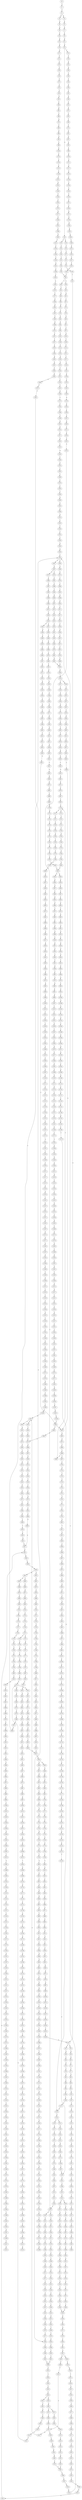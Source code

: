 strict digraph  {
	S0 -> S1 [ label = T ];
	S1 -> S2 [ label = T ];
	S2 -> S3 [ label = G ];
	S2 -> S4 [ label = A ];
	S3 -> S5 [ label = A ];
	S4 -> S6 [ label = A ];
	S5 -> S7 [ label = A ];
	S6 -> S8 [ label = A ];
	S7 -> S9 [ label = C ];
	S8 -> S10 [ label = C ];
	S9 -> S11 [ label = A ];
	S10 -> S12 [ label = A ];
	S11 -> S13 [ label = G ];
	S12 -> S14 [ label = G ];
	S13 -> S15 [ label = T ];
	S13 -> S16 [ label = G ];
	S14 -> S17 [ label = G ];
	S15 -> S18 [ label = T ];
	S16 -> S19 [ label = G ];
	S16 -> S20 [ label = T ];
	S17 -> S21 [ label = T ];
	S18 -> S22 [ label = G ];
	S19 -> S23 [ label = T ];
	S20 -> S24 [ label = C ];
	S21 -> S25 [ label = C ];
	S22 -> S26 [ label = A ];
	S23 -> S27 [ label = C ];
	S24 -> S28 [ label = C ];
	S25 -> S29 [ label = T ];
	S26 -> S30 [ label = C ];
	S27 -> S31 [ label = C ];
	S28 -> S32 [ label = C ];
	S29 -> S33 [ label = C ];
	S30 -> S34 [ label = T ];
	S31 -> S35 [ label = G ];
	S32 -> S36 [ label = T ];
	S33 -> S37 [ label = T ];
	S34 -> S38 [ label = G ];
	S35 -> S39 [ label = C ];
	S36 -> S40 [ label = T ];
	S37 -> S41 [ label = C ];
	S38 -> S42 [ label = T ];
	S39 -> S43 [ label = C ];
	S40 -> S44 [ label = C ];
	S41 -> S45 [ label = C ];
	S42 -> S46 [ label = A ];
	S43 -> S47 [ label = G ];
	S44 -> S48 [ label = T ];
	S44 -> S49 [ label = G ];
	S45 -> S50 [ label = G ];
	S46 -> S51 [ label = C ];
	S47 -> S52 [ label = C ];
	S47 -> S53 [ label = G ];
	S48 -> S54 [ label = C ];
	S49 -> S55 [ label = C ];
	S50 -> S56 [ label = T ];
	S51 -> S57 [ label = A ];
	S52 -> S58 [ label = A ];
	S53 -> S59 [ label = A ];
	S54 -> S60 [ label = G ];
	S55 -> S61 [ label = A ];
	S56 -> S62 [ label = A ];
	S57 -> S63 [ label = C ];
	S58 -> S64 [ label = C ];
	S59 -> S65 [ label = A ];
	S60 -> S66 [ label = T ];
	S61 -> S67 [ label = C ];
	S62 -> S68 [ label = C ];
	S63 -> S69 [ label = T ];
	S64 -> S70 [ label = G ];
	S65 -> S71 [ label = C ];
	S66 -> S72 [ label = A ];
	S67 -> S73 [ label = G ];
	S68 -> S74 [ label = A ];
	S69 -> S75 [ label = T ];
	S70 -> S76 [ label = C ];
	S71 -> S77 [ label = T ];
	S72 -> S78 [ label = C ];
	S73 -> S79 [ label = T ];
	S74 -> S80 [ label = T ];
	S75 -> S81 [ label = G ];
	S76 -> S82 [ label = G ];
	S77 -> S83 [ label = G ];
	S78 -> S84 [ label = G ];
	S79 -> S85 [ label = G ];
	S80 -> S86 [ label = G ];
	S81 -> S87 [ label = G ];
	S82 -> S88 [ label = C ];
	S83 -> S89 [ label = C ];
	S84 -> S90 [ label = G ];
	S85 -> S91 [ label = G ];
	S86 -> S92 [ label = G ];
	S87 -> S93 [ label = A ];
	S88 -> S94 [ label = A ];
	S89 -> S95 [ label = A ];
	S90 -> S96 [ label = C ];
	S91 -> S97 [ label = C ];
	S92 -> S98 [ label = C ];
	S93 -> S99 [ label = G ];
	S94 -> S100 [ label = G ];
	S95 -> S101 [ label = A ];
	S96 -> S102 [ label = T ];
	S97 -> S103 [ label = G ];
	S98 -> S104 [ label = G ];
	S99 -> S105 [ label = A ];
	S100 -> S106 [ label = C ];
	S101 -> S107 [ label = C ];
	S102 -> S108 [ label = A ];
	S103 -> S109 [ label = T ];
	S104 -> S110 [ label = C ];
	S105 -> S111 [ label = C ];
	S106 -> S112 [ label = C ];
	S107 -> S113 [ label = C ];
	S108 -> S114 [ label = C ];
	S109 -> S115 [ label = C ];
	S110 -> S116 [ label = C ];
	S111 -> S117 [ label = C ];
	S112 -> S118 [ label = G ];
	S113 -> S119 [ label = A ];
	S114 -> S120 [ label = T ];
	S115 -> S121 [ label = C ];
	S116 -> S122 [ label = C ];
	S117 -> S123 [ label = C ];
	S118 -> S124 [ label = G ];
	S119 -> S125 [ label = G ];
	S120 -> S126 [ label = G ];
	S121 -> S127 [ label = C ];
	S122 -> S128 [ label = C ];
	S123 -> S129 [ label = C ];
	S124 -> S130 [ label = C ];
	S124 -> S131 [ label = T ];
	S125 -> S132 [ label = A ];
	S126 -> S133 [ label = G ];
	S127 -> S134 [ label = C ];
	S128 -> S135 [ label = C ];
	S129 -> S136 [ label = C ];
	S130 -> S137 [ label = A ];
	S131 -> S138 [ label = G ];
	S132 -> S139 [ label = A ];
	S133 -> S140 [ label = T ];
	S134 -> S141 [ label = A ];
	S135 -> S142 [ label = A ];
	S136 -> S143 [ label = C ];
	S137 -> S144 [ label = C ];
	S138 -> S145 [ label = G ];
	S139 -> S146 [ label = C ];
	S140 -> S147 [ label = G ];
	S141 -> S148 [ label = C ];
	S142 -> S149 [ label = C ];
	S143 -> S150 [ label = T ];
	S144 -> S151 [ label = T ];
	S145 -> S152 [ label = A ];
	S146 -> S153 [ label = A ];
	S147 -> S154 [ label = C ];
	S148 -> S155 [ label = T ];
	S149 -> S156 [ label = T ];
	S150 -> S157 [ label = T ];
	S151 -> S158 [ label = T ];
	S152 -> S159 [ label = A ];
	S153 -> S160 [ label = G ];
	S154 -> S161 [ label = T ];
	S155 -> S162 [ label = T ];
	S156 -> S163 [ label = T ];
	S157 -> S164 [ label = C ];
	S158 -> S165 [ label = C ];
	S159 -> S166 [ label = G ];
	S160 -> S167 [ label = C ];
	S161 -> S168 [ label = A ];
	S162 -> S169 [ label = G ];
	S163 -> S170 [ label = T ];
	S164 -> S171 [ label = A ];
	S165 -> S172 [ label = A ];
	S166 -> S173 [ label = A ];
	S167 -> S174 [ label = C ];
	S168 -> S175 [ label = C ];
	S169 -> S176 [ label = A ];
	S170 -> S177 [ label = A ];
	S171 -> S178 [ label = G ];
	S172 -> S179 [ label = G ];
	S173 -> S180 [ label = A ];
	S174 -> S181 [ label = G ];
	S175 -> S182 [ label = T ];
	S176 -> S183 [ label = G ];
	S177 -> S184 [ label = G ];
	S178 -> S185 [ label = A ];
	S179 -> S186 [ label = C ];
	S180 -> S187 [ label = C ];
	S181 -> S188 [ label = T ];
	S182 -> S189 [ label = G ];
	S183 -> S190 [ label = C ];
	S184 -> S191 [ label = C ];
	S185 -> S192 [ label = G ];
	S186 -> S193 [ label = C ];
	S187 -> S194 [ label = G ];
	S188 -> S195 [ label = C ];
	S189 -> S196 [ label = T ];
	S190 -> S197 [ label = C ];
	S191 -> S198 [ label = C ];
	S192 -> S199 [ label = G ];
	S193 -> S200 [ label = G ];
	S194 -> S201 [ label = G ];
	S195 -> S202 [ label = C ];
	S196 -> S203 [ label = A ];
	S197 -> S204 [ label = G ];
	S198 -> S205 [ label = G ];
	S199 -> S206 [ label = T ];
	S200 -> S207 [ label = C ];
	S201 -> S208 [ label = C ];
	S202 -> S209 [ label = T ];
	S203 -> S210 [ label = A ];
	S204 -> S211 [ label = C ];
	S205 -> S212 [ label = T ];
	S206 -> S213 [ label = C ];
	S207 -> S214 [ label = C ];
	S208 -> S215 [ label = A ];
	S209 -> S216 [ label = C ];
	S210 -> S217 [ label = C ];
	S211 -> S218 [ label = C ];
	S212 -> S219 [ label = C ];
	S213 -> S220 [ label = C ];
	S214 -> S221 [ label = C ];
	S215 -> S222 [ label = C ];
	S216 -> S223 [ label = T ];
	S217 -> S224 [ label = A ];
	S218 -> S225 [ label = C ];
	S219 -> S226 [ label = C ];
	S220 -> S227 [ label = C ];
	S221 -> S228 [ label = C ];
	S222 -> S229 [ label = C ];
	S222 -> S230 [ label = T ];
	S223 -> S231 [ label = G ];
	S224 -> S232 [ label = C ];
	S225 -> S233 [ label = C ];
	S226 -> S234 [ label = C ];
	S227 -> S235 [ label = T ];
	S228 -> S236 [ label = T ];
	S229 -> S237 [ label = G ];
	S230 -> S238 [ label = G ];
	S231 -> S239 [ label = T ];
	S232 -> S240 [ label = A ];
	S233 -> S236 [ label = T ];
	S234 -> S241 [ label = A ];
	S235 -> S242 [ label = T ];
	S236 -> S243 [ label = T ];
	S236 -> S244 [ label = C ];
	S237 -> S245 [ label = G ];
	S238 -> S246 [ label = G ];
	S239 -> S247 [ label = C ];
	S240 -> S248 [ label = C ];
	S241 -> S249 [ label = C ];
	S242 -> S44 [ label = C ];
	S243 -> S250 [ label = C ];
	S244 -> S251 [ label = C ];
	S245 -> S252 [ label = G ];
	S246 -> S253 [ label = G ];
	S247 -> S254 [ label = G ];
	S248 -> S255 [ label = G ];
	S249 -> S256 [ label = C ];
	S250 -> S257 [ label = A ];
	S251 -> S258 [ label = A ];
	S252 -> S259 [ label = A ];
	S253 -> S260 [ label = A ];
	S254 -> S261 [ label = T ];
	S255 -> S262 [ label = C ];
	S256 -> S263 [ label = A ];
	S257 -> S264 [ label = C ];
	S258 -> S265 [ label = C ];
	S259 -> S266 [ label = A ];
	S260 -> S267 [ label = A ];
	S261 -> S268 [ label = G ];
	S262 -> S269 [ label = T ];
	S263 -> S270 [ label = C ];
	S264 -> S271 [ label = G ];
	S265 -> S272 [ label = C ];
	S266 -> S273 [ label = T ];
	S267 -> S274 [ label = C ];
	S268 -> S275 [ label = G ];
	S269 -> S276 [ label = C ];
	S270 -> S277 [ label = C ];
	S271 -> S278 [ label = C ];
	S272 -> S279 [ label = C ];
	S273 -> S280 [ label = T ];
	S274 -> S281 [ label = T ];
	S275 -> S282 [ label = T ];
	S276 -> S283 [ label = C ];
	S277 -> S284 [ label = G ];
	S278 -> S285 [ label = T ];
	S279 -> S286 [ label = G ];
	S280 -> S287 [ label = G ];
	S281 -> S288 [ label = G ];
	S282 -> S289 [ label = A ];
	S283 -> S290 [ label = T ];
	S284 -> S291 [ label = A ];
	S285 -> S292 [ label = C ];
	S286 -> S293 [ label = C ];
	S287 -> S294 [ label = A ];
	S288 -> S295 [ label = G ];
	S290 -> S296 [ label = A ];
	S291 -> S297 [ label = T ];
	S292 -> S298 [ label = C ];
	S293 -> S299 [ label = C ];
	S294 -> S300 [ label = A ];
	S295 -> S301 [ label = A ];
	S296 -> S302 [ label = G ];
	S297 -> S303 [ label = C ];
	S298 -> S304 [ label = G ];
	S299 -> S305 [ label = G ];
	S300 -> S306 [ label = C ];
	S301 -> S307 [ label = C ];
	S302 -> S308 [ label = A ];
	S303 -> S309 [ label = G ];
	S304 -> S310 [ label = G ];
	S305 -> S311 [ label = G ];
	S306 -> S312 [ label = C ];
	S307 -> S313 [ label = C ];
	S308 -> S314 [ label = A ];
	S309 -> S315 [ label = G ];
	S310 -> S316 [ label = T ];
	S311 -> S317 [ label = T ];
	S312 -> S318 [ label = C ];
	S313 -> S319 [ label = C ];
	S314 -> S320 [ label = C ];
	S315 -> S321 [ label = T ];
	S316 -> S322 [ label = T ];
	S317 -> S323 [ label = C ];
	S318 -> S324 [ label = G ];
	S319 -> S325 [ label = G ];
	S320 -> S326 [ label = T ];
	S321 -> S327 [ label = T ];
	S322 -> S328 [ label = G ];
	S323 -> S329 [ label = C ];
	S324 -> S330 [ label = T ];
	S325 -> S331 [ label = T ];
	S326 -> S332 [ label = T ];
	S327 -> S333 [ label = C ];
	S328 -> S334 [ label = C ];
	S329 -> S335 [ label = C ];
	S330 -> S336 [ label = C ];
	S331 -> S337 [ label = C ];
	S332 -> S338 [ label = C ];
	S333 -> S339 [ label = C ];
	S334 -> S340 [ label = A ];
	S335 -> S341 [ label = A ];
	S336 -> S342 [ label = T ];
	S337 -> S343 [ label = T ];
	S338 -> S344 [ label = A ];
	S339 -> S345 [ label = A ];
	S340 -> S346 [ label = C ];
	S341 -> S347 [ label = G ];
	S342 -> S348 [ label = C ];
	S343 -> S349 [ label = C ];
	S344 -> S350 [ label = A ];
	S345 -> S351 [ label = G ];
	S346 -> S352 [ label = T ];
	S347 -> S353 [ label = T ];
	S348 -> S354 [ label = G ];
	S349 -> S354 [ label = G ];
	S350 -> S355 [ label = C ];
	S351 -> S356 [ label = T ];
	S352 -> S357 [ label = G ];
	S353 -> S358 [ label = G ];
	S354 -> S359 [ label = G ];
	S355 -> S360 [ label = C ];
	S355 -> S361 [ label = T ];
	S356 -> S362 [ label = G ];
	S357 -> S363 [ label = G ];
	S358 -> S364 [ label = G ];
	S359 -> S365 [ label = C ];
	S360 -> S366 [ label = G ];
	S361 -> S367 [ label = G ];
	S362 -> S368 [ label = G ];
	S363 -> S369 [ label = T ];
	S364 -> S370 [ label = T ];
	S365 -> S371 [ label = A ];
	S366 -> S372 [ label = G ];
	S367 -> S373 [ label = G ];
	S367 -> S374 [ label = C ];
	S368 -> S375 [ label = T ];
	S369 -> S376 [ label = C ];
	S370 -> S377 [ label = C ];
	S371 -> S378 [ label = C ];
	S372 -> S379 [ label = C ];
	S373 -> S380 [ label = C ];
	S374 -> S381 [ label = C ];
	S375 -> S382 [ label = C ];
	S376 -> S383 [ label = G ];
	S377 -> S384 [ label = G ];
	S378 -> S385 [ label = C ];
	S379 -> S386 [ label = C ];
	S380 -> S387 [ label = C ];
	S381 -> S388 [ label = C ];
	S382 -> S384 [ label = G ];
	S383 -> S389 [ label = T ];
	S384 -> S390 [ label = T ];
	S385 -> S391 [ label = G ];
	S386 -> S392 [ label = C ];
	S387 -> S393 [ label = C ];
	S388 -> S394 [ label = T ];
	S389 -> S395 [ label = C ];
	S390 -> S396 [ label = C ];
	S391 -> S397 [ label = A ];
	S392 -> S398 [ label = A ];
	S393 -> S399 [ label = A ];
	S394 -> S400 [ label = A ];
	S395 -> S401 [ label = C ];
	S396 -> S402 [ label = C ];
	S397 -> S403 [ label = G ];
	S397 -> S404 [ label = A ];
	S398 -> S405 [ label = G ];
	S399 -> S406 [ label = G ];
	S400 -> S407 [ label = G ];
	S401 -> S408 [ label = G ];
	S402 -> S408 [ label = G ];
	S403 -> S409 [ label = T ];
	S404 -> S410 [ label = T ];
	S405 -> S411 [ label = T ];
	S406 -> S412 [ label = G ];
	S407 -> S413 [ label = G ];
	S408 -> S414 [ label = T ];
	S409 -> S415 [ label = C ];
	S410 -> S416 [ label = G ];
	S411 -> S417 [ label = T ];
	S412 -> S418 [ label = T ];
	S413 -> S419 [ label = T ];
	S414 -> S420 [ label = C ];
	S415 -> S421 [ label = C ];
	S416 -> S422 [ label = T ];
	S417 -> S423 [ label = G ];
	S418 -> S424 [ label = G ];
	S419 -> S425 [ label = G ];
	S420 -> S426 [ label = A ];
	S421 -> S427 [ label = A ];
	S421 -> S428 [ label = T ];
	S422 -> S429 [ label = A ];
	S423 -> S430 [ label = T ];
	S424 -> S431 [ label = C ];
	S424 -> S432 [ label = G ];
	S425 -> S433 [ label = T ];
	S426 -> S434 [ label = C ];
	S427 -> S435 [ label = G ];
	S428 -> S436 [ label = C ];
	S429 -> S437 [ label = G ];
	S430 -> S438 [ label = G ];
	S431 -> S439 [ label = G ];
	S432 -> S440 [ label = G ];
	S433 -> S441 [ label = G ];
	S434 -> S442 [ label = C ];
	S435 -> S443 [ label = T ];
	S435 -> S444 [ label = C ];
	S436 -> S445 [ label = G ];
	S437 -> S446 [ label = T ];
	S438 -> S447 [ label = C ];
	S439 -> S448 [ label = C ];
	S440 -> S449 [ label = C ];
	S441 -> S450 [ label = C ];
	S442 -> S451 [ label = C ];
	S442 -> S452 [ label = G ];
	S443 -> S453 [ label = A ];
	S444 -> S454 [ label = T ];
	S445 -> S455 [ label = A ];
	S446 -> S456 [ label = T ];
	S447 -> S457 [ label = G ];
	S448 -> S458 [ label = G ];
	S449 -> S459 [ label = T ];
	S450 -> S460 [ label = G ];
	S451 -> S461 [ label = T ];
	S452 -> S462 [ label = A ];
	S453 -> S463 [ label = G ];
	S454 -> S464 [ label = T ];
	S455 -> S465 [ label = A ];
	S456 -> S466 [ label = T ];
	S457 -> S467 [ label = T ];
	S458 -> S468 [ label = T ];
	S459 -> S469 [ label = T ];
	S460 -> S470 [ label = T ];
	S461 -> S471 [ label = G ];
	S462 -> S472 [ label = A ];
	S462 -> S473 [ label = G ];
	S463 -> S474 [ label = G ];
	S464 -> S475 [ label = C ];
	S465 -> S476 [ label = C ];
	S466 -> S477 [ label = C ];
	S467 -> S478 [ label = C ];
	S468 -> S479 [ label = C ];
	S469 -> S480 [ label = C ];
	S470 -> S481 [ label = C ];
	S471 -> S482 [ label = T ];
	S472 -> S483 [ label = T ];
	S473 -> S484 [ label = T ];
	S474 -> S485 [ label = G ];
	S475 -> S486 [ label = A ];
	S476 -> S487 [ label = T ];
	S477 -> S488 [ label = A ];
	S478 -> S489 [ label = G ];
	S479 -> S490 [ label = G ];
	S480 -> S491 [ label = G ];
	S481 -> S492 [ label = G ];
	S482 -> S493 [ label = C ];
	S483 -> S494 [ label = C ];
	S484 -> S495 [ label = C ];
	S485 -> S496 [ label = T ];
	S486 -> S497 [ label = C ];
	S487 -> S498 [ label = T ];
	S488 -> S499 [ label = C ];
	S489 -> S500 [ label = A ];
	S490 -> S501 [ label = T ];
	S491 -> S502 [ label = A ];
	S492 -> S500 [ label = A ];
	S493 -> S503 [ label = C ];
	S494 -> S504 [ label = C ];
	S495 -> S421 [ label = C ];
	S496 -> S505 [ label = C ];
	S497 -> S506 [ label = G ];
	S498 -> S507 [ label = C ];
	S499 -> S508 [ label = T ];
	S500 -> S509 [ label = A ];
	S501 -> S510 [ label = G ];
	S502 -> S511 [ label = A ];
	S503 -> S512 [ label = T ];
	S504 -> S513 [ label = T ];
	S505 -> S514 [ label = A ];
	S506 -> S515 [ label = C ];
	S507 -> S516 [ label = A ];
	S508 -> S517 [ label = C ];
	S509 -> S518 [ label = C ];
	S510 -> S519 [ label = C ];
	S511 -> S520 [ label = C ];
	S512 -> S521 [ label = T ];
	S513 -> S522 [ label = C ];
	S514 -> S523 [ label = C ];
	S515 -> S524 [ label = C ];
	S516 -> S525 [ label = A ];
	S517 -> S526 [ label = C ];
	S518 -> S527 [ label = C ];
	S518 -> S528 [ label = A ];
	S519 -> S529 [ label = A ];
	S520 -> S530 [ label = A ];
	S521 -> S531 [ label = G ];
	S522 -> S532 [ label = G ];
	S523 -> S533 [ label = T ];
	S524 -> S534 [ label = C ];
	S525 -> S355 [ label = C ];
	S526 -> S535 [ label = T ];
	S527 -> S536 [ label = T ];
	S528 -> S537 [ label = C ];
	S529 -> S538 [ label = T ];
	S530 -> S539 [ label = C ];
	S531 -> S540 [ label = A ];
	S531 -> S541 [ label = T ];
	S532 -> S542 [ label = A ];
	S533 -> S543 [ label = C ];
	S534 -> S544 [ label = T ];
	S535 -> S545 [ label = T ];
	S536 -> S546 [ label = T ];
	S537 -> S547 [ label = C ];
	S538 -> S548 [ label = C ];
	S539 -> S549 [ label = G ];
	S540 -> S550 [ label = A ];
	S541 -> S551 [ label = A ];
	S542 -> S552 [ label = A ];
	S543 -> S553 [ label = G ];
	S544 -> S554 [ label = T ];
	S545 -> S555 [ label = T ];
	S546 -> S556 [ label = C ];
	S547 -> S557 [ label = C ];
	S548 -> S558 [ label = C ];
	S549 -> S559 [ label = C ];
	S550 -> S560 [ label = C ];
	S551 -> S561 [ label = G ];
	S552 -> S562 [ label = C ];
	S553 -> S563 [ label = C ];
	S554 -> S564 [ label = C ];
	S555 -> S565 [ label = C ];
	S556 -> S566 [ label = G ];
	S557 -> S567 [ label = G ];
	S558 -> S568 [ label = G ];
	S559 -> S569 [ label = G ];
	S560 -> S570 [ label = T ];
	S561 -> S571 [ label = G ];
	S562 -> S487 [ label = T ];
	S563 -> S572 [ label = T ];
	S564 -> S573 [ label = A ];
	S565 -> S574 [ label = A ];
	S566 -> S575 [ label = T ];
	S567 -> S576 [ label = T ];
	S568 -> S577 [ label = C ];
	S569 -> S578 [ label = C ];
	S570 -> S579 [ label = T ];
	S571 -> S580 [ label = A ];
	S572 -> S581 [ label = T ];
	S573 -> S582 [ label = T ];
	S574 -> S583 [ label = T ];
	S575 -> S584 [ label = A ];
	S576 -> S585 [ label = A ];
	S577 -> S586 [ label = A ];
	S578 -> S587 [ label = A ];
	S579 -> S588 [ label = C ];
	S580 -> S589 [ label = G ];
	S581 -> S590 [ label = C ];
	S582 -> S591 [ label = C ];
	S583 -> S592 [ label = C ];
	S584 -> S593 [ label = C ];
	S585 -> S594 [ label = C ];
	S586 -> S595 [ label = C ];
	S587 -> S596 [ label = C ];
	S588 -> S597 [ label = A ];
	S589 -> S598 [ label = A ];
	S590 -> S599 [ label = A ];
	S591 -> S600 [ label = C ];
	S592 -> S601 [ label = C ];
	S593 -> S602 [ label = T ];
	S594 -> S603 [ label = G ];
	S595 -> S604 [ label = G ];
	S596 -> S605 [ label = G ];
	S597 -> S606 [ label = A ];
	S598 -> S607 [ label = G ];
	S599 -> S608 [ label = T ];
	S600 -> S609 [ label = A ];
	S601 -> S610 [ label = A ];
	S602 -> S611 [ label = T ];
	S603 -> S612 [ label = T ];
	S604 -> S613 [ label = T ];
	S605 -> S614 [ label = T ];
	S606 -> S355 [ label = C ];
	S607 -> S615 [ label = G ];
	S608 -> S616 [ label = C ];
	S609 -> S617 [ label = G ];
	S610 -> S618 [ label = G ];
	S611 -> S619 [ label = C ];
	S612 -> S620 [ label = C ];
	S613 -> S621 [ label = C ];
	S614 -> S622 [ label = C ];
	S615 -> S623 [ label = T ];
	S616 -> S624 [ label = C ];
	S617 -> S625 [ label = A ];
	S618 -> S625 [ label = A ];
	S619 -> S626 [ label = A ];
	S620 -> S627 [ label = C ];
	S621 -> S628 [ label = G ];
	S622 -> S629 [ label = C ];
	S623 -> S630 [ label = C ];
	S624 -> S631 [ label = A ];
	S625 -> S632 [ label = A ];
	S626 -> S633 [ label = A ];
	S627 -> S634 [ label = A ];
	S628 -> S635 [ label = A ];
	S629 -> S636 [ label = A ];
	S630 -> S637 [ label = C ];
	S631 -> S617 [ label = G ];
	S632 -> S638 [ label = C ];
	S633 -> S639 [ label = G ];
	S634 -> S640 [ label = G ];
	S635 -> S641 [ label = G ];
	S636 -> S642 [ label = G ];
	S637 -> S643 [ label = C ];
	S638 -> S644 [ label = C ];
	S639 -> S645 [ label = C ];
	S640 -> S646 [ label = C ];
	S641 -> S647 [ label = C ];
	S642 -> S648 [ label = C ];
	S643 -> S649 [ label = A ];
	S643 -> S650 [ label = G ];
	S644 -> S651 [ label = A ];
	S644 -> S652 [ label = G ];
	S645 -> S653 [ label = G ];
	S646 -> S654 [ label = G ];
	S647 -> S655 [ label = G ];
	S648 -> S656 [ label = T ];
	S648 -> S654 [ label = G ];
	S649 -> S657 [ label = G ];
	S650 -> S658 [ label = G ];
	S651 -> S659 [ label = G ];
	S651 -> S660 [ label = C ];
	S652 -> S661 [ label = G ];
	S653 -> S662 [ label = A ];
	S654 -> S663 [ label = A ];
	S655 -> S664 [ label = A ];
	S656 -> S665 [ label = T ];
	S657 -> S666 [ label = A ];
	S658 -> S667 [ label = A ];
	S659 -> S668 [ label = A ];
	S660 -> S669 [ label = C ];
	S661 -> S670 [ label = A ];
	S662 -> S671 [ label = G ];
	S663 -> S672 [ label = G ];
	S664 -> S673 [ label = G ];
	S665 -> S475 [ label = C ];
	S666 -> S674 [ label = G ];
	S667 -> S675 [ label = G ];
	S668 -> S676 [ label = C ];
	S669 -> S677 [ label = A ];
	S670 -> S678 [ label = C ];
	S671 -> S679 [ label = T ];
	S672 -> S680 [ label = T ];
	S673 -> S681 [ label = T ];
	S674 -> S682 [ label = C ];
	S675 -> S683 [ label = G ];
	S676 -> S684 [ label = T ];
	S677 -> S685 [ label = C ];
	S678 -> S686 [ label = G ];
	S679 -> S687 [ label = C ];
	S680 -> S688 [ label = C ];
	S681 -> S689 [ label = C ];
	S682 -> S690 [ label = C ];
	S683 -> S691 [ label = C ];
	S684 -> S692 [ label = C ];
	S685 -> S693 [ label = C ];
	S686 -> S694 [ label = C ];
	S687 -> S695 [ label = C ];
	S688 -> S696 [ label = C ];
	S688 -> S697 [ label = T ];
	S689 -> S698 [ label = G ];
	S690 -> S699 [ label = A ];
	S691 -> S700 [ label = G ];
	S692 -> S701 [ label = C ];
	S693 -> S702 [ label = C ];
	S694 -> S703 [ label = C ];
	S695 -> S704 [ label = C ];
	S696 -> S704 [ label = C ];
	S697 -> S705 [ label = C ];
	S698 -> S706 [ label = A ];
	S699 -> S707 [ label = C ];
	S700 -> S708 [ label = T ];
	S701 -> S709 [ label = C ];
	S702 -> S710 [ label = C ];
	S703 -> S711 [ label = C ];
	S704 -> S712 [ label = T ];
	S704 -> S713 [ label = G ];
	S705 -> S714 [ label = G ];
	S706 -> S715 [ label = A ];
	S707 -> S716 [ label = G ];
	S708 -> S717 [ label = G ];
	S709 -> S718 [ label = A ];
	S710 -> S719 [ label = T ];
	S711 -> S720 [ label = A ];
	S712 -> S721 [ label = C ];
	S713 -> S722 [ label = C ];
	S714 -> S723 [ label = T ];
	S715 -> S724 [ label = C ];
	S716 -> S725 [ label = G ];
	S717 -> S726 [ label = G ];
	S718 -> S727 [ label = T ];
	S719 -> S728 [ label = T ];
	S720 -> S729 [ label = T ];
	S721 -> S730 [ label = C ];
	S722 -> S731 [ label = C ];
	S723 -> S732 [ label = C ];
	S724 -> S733 [ label = C ];
	S725 -> S734 [ label = T ];
	S726 -> S735 [ label = T ];
	S727 -> S736 [ label = C ];
	S728 -> S737 [ label = C ];
	S729 -> S738 [ label = C ];
	S730 -> S739 [ label = G ];
	S731 -> S740 [ label = T ];
	S732 -> S741 [ label = T ];
	S733 -> S742 [ label = T ];
	S734 -> S743 [ label = T ];
	S735 -> S744 [ label = A ];
	S736 -> S745 [ label = T ];
	S737 -> S746 [ label = C ];
	S737 -> S747 [ label = G ];
	S738 -> S748 [ label = G ];
	S739 -> S749 [ label = G ];
	S740 -> S750 [ label = G ];
	S741 -> S751 [ label = G ];
	S742 -> S752 [ label = G ];
	S743 -> S753 [ label = A ];
	S744 -> S754 [ label = T ];
	S745 -> S755 [ label = G ];
	S746 -> S756 [ label = T ];
	S747 -> S757 [ label = A ];
	S748 -> S758 [ label = T ];
	S749 -> S759 [ label = T ];
	S750 -> S760 [ label = T ];
	S751 -> S761 [ label = T ];
	S752 -> S762 [ label = T ];
	S753 -> S763 [ label = C ];
	S754 -> S764 [ label = G ];
	S755 -> S765 [ label = C ];
	S756 -> S766 [ label = G ];
	S757 -> S767 [ label = T ];
	S758 -> S768 [ label = C ];
	S759 -> S769 [ label = C ];
	S760 -> S770 [ label = C ];
	S761 -> S771 [ label = T ];
	S762 -> S772 [ label = C ];
	S763 -> S773 [ label = T ];
	S764 -> S774 [ label = A ];
	S765 -> S775 [ label = C ];
	S766 -> S776 [ label = T ];
	S767 -> S777 [ label = C ];
	S768 -> S778 [ label = C ];
	S769 -> S779 [ label = T ];
	S770 -> S780 [ label = G ];
	S771 -> S781 [ label = C ];
	S772 -> S782 [ label = G ];
	S773 -> S783 [ label = G ];
	S774 -> S784 [ label = G ];
	S775 -> S785 [ label = A ];
	S776 -> S786 [ label = C ];
	S777 -> S787 [ label = G ];
	S778 -> S788 [ label = T ];
	S779 -> S789 [ label = G ];
	S780 -> S790 [ label = C ];
	S781 -> S791 [ label = C ];
	S782 -> S792 [ label = C ];
	S783 -> S793 [ label = C ];
	S784 -> S794 [ label = C ];
	S785 -> S795 [ label = G ];
	S786 -> S796 [ label = C ];
	S787 -> S797 [ label = T ];
	S788 -> S798 [ label = C ];
	S789 -> S799 [ label = G ];
	S790 -> S800 [ label = G ];
	S791 -> S801 [ label = G ];
	S792 -> S802 [ label = G ];
	S793 -> S803 [ label = A ];
	S794 -> S804 [ label = G ];
	S795 -> S805 [ label = T ];
	S796 -> S806 [ label = T ];
	S797 -> S807 [ label = T ];
	S798 -> S808 [ label = T ];
	S799 -> S809 [ label = A ];
	S800 -> S810 [ label = C ];
	S801 -> S811 [ label = T ];
	S802 -> S810 [ label = C ];
	S803 -> S812 [ label = G ];
	S804 -> S813 [ label = G ];
	S805 -> S814 [ label = C ];
	S806 -> S815 [ label = T ];
	S807 -> S816 [ label = T ];
	S808 -> S817 [ label = T ];
	S809 -> S818 [ label = G ];
	S810 -> S819 [ label = G ];
	S810 -> S820 [ label = A ];
	S811 -> S821 [ label = G ];
	S812 -> S822 [ label = A ];
	S813 -> S823 [ label = T ];
	S814 -> S824 [ label = G ];
	S815 -> S531 [ label = G ];
	S816 -> S825 [ label = G ];
	S817 -> S826 [ label = C ];
	S818 -> S827 [ label = G ];
	S819 -> S828 [ label = A ];
	S820 -> S829 [ label = A ];
	S821 -> S830 [ label = G ];
	S822 -> S831 [ label = C ];
	S823 -> S832 [ label = C ];
	S824 -> S833 [ label = T ];
	S825 -> S834 [ label = T ];
	S826 -> S835 [ label = T ];
	S827 -> S836 [ label = G ];
	S828 -> S837 [ label = G ];
	S829 -> S838 [ label = C ];
	S830 -> S839 [ label = C ];
	S831 -> S840 [ label = G ];
	S832 -> S841 [ label = G ];
	S833 -> S842 [ label = A ];
	S834 -> S843 [ label = A ];
	S835 -> S844 [ label = C ];
	S836 -> S845 [ label = T ];
	S837 -> S846 [ label = C ];
	S838 -> S847 [ label = C ];
	S839 -> S848 [ label = C ];
	S840 -> S849 [ label = G ];
	S841 -> S850 [ label = C ];
	S842 -> S851 [ label = A ];
	S843 -> S852 [ label = G ];
	S844 -> S853 [ label = G ];
	S845 -> S854 [ label = G ];
	S846 -> S855 [ label = A ];
	S847 -> S856 [ label = C ];
	S848 -> S857 [ label = C ];
	S849 -> S858 [ label = A ];
	S850 -> S859 [ label = A ];
	S851 -> S860 [ label = G ];
	S852 -> S861 [ label = G ];
	S853 -> S862 [ label = G ];
	S854 -> S863 [ label = T ];
	S855 -> S864 [ label = G ];
	S856 -> S865 [ label = G ];
	S857 -> S866 [ label = G ];
	S858 -> S867 [ label = C ];
	S859 -> S868 [ label = C ];
	S860 -> S869 [ label = A ];
	S861 -> S870 [ label = A ];
	S862 -> S871 [ label = A ];
	S863 -> S872 [ label = T ];
	S864 -> S873 [ label = T ];
	S865 -> S874 [ label = T ];
	S866 -> S875 [ label = T ];
	S867 -> S876 [ label = A ];
	S868 -> S877 [ label = G ];
	S869 -> S878 [ label = C ];
	S870 -> S879 [ label = A ];
	S871 -> S880 [ label = G ];
	S872 -> S881 [ label = C ];
	S873 -> S882 [ label = G ];
	S874 -> S883 [ label = A ];
	S875 -> S884 [ label = C ];
	S876 -> S885 [ label = C ];
	S877 -> S886 [ label = C ];
	S878 -> S887 [ label = G ];
	S879 -> S888 [ label = A ];
	S880 -> S889 [ label = A ];
	S881 -> S890 [ label = C ];
	S882 -> S891 [ label = C ];
	S883 -> S892 [ label = C ];
	S884 -> S893 [ label = C ];
	S885 -> S894 [ label = A ];
	S886 -> S895 [ label = G ];
	S887 -> S896 [ label = G ];
	S888 -> S897 [ label = G ];
	S889 -> S898 [ label = G ];
	S890 -> S899 [ label = A ];
	S891 -> S900 [ label = A ];
	S892 -> S901 [ label = A ];
	S893 -> S902 [ label = A ];
	S894 -> S903 [ label = C ];
	S895 -> S904 [ label = C ];
	S896 -> S905 [ label = C ];
	S897 -> S906 [ label = G ];
	S898 -> S907 [ label = G ];
	S899 -> S908 [ label = G ];
	S900 -> S909 [ label = A ];
	S901 -> S910 [ label = G ];
	S902 -> S911 [ label = G ];
	S903 -> S912 [ label = C ];
	S904 -> S913 [ label = G ];
	S905 -> S914 [ label = T ];
	S906 -> S915 [ label = T ];
	S907 -> S916 [ label = T ];
	S908 -> S917 [ label = C ];
	S909 -> S918 [ label = C ];
	S910 -> S919 [ label = C ];
	S911 -> S920 [ label = T ];
	S912 -> S921 [ label = T ];
	S913 -> S922 [ label = G ];
	S914 -> S923 [ label = C ];
	S915 -> S924 [ label = C ];
	S916 -> S925 [ label = C ];
	S917 -> S926 [ label = A ];
	S918 -> S927 [ label = A ];
	S919 -> S928 [ label = A ];
	S920 -> S929 [ label = A ];
	S921 -> S930 [ label = C ];
	S922 -> S931 [ label = C ];
	S923 -> S932 [ label = T ];
	S924 -> S933 [ label = C ];
	S925 -> S637 [ label = C ];
	S926 -> S934 [ label = G ];
	S927 -> S935 [ label = G ];
	S928 -> S936 [ label = G ];
	S929 -> S937 [ label = G ];
	S930 -> S938 [ label = T ];
	S931 -> S939 [ label = T ];
	S932 -> S940 [ label = C ];
	S933 -> S941 [ label = C ];
	S934 -> S942 [ label = A ];
	S935 -> S943 [ label = C ];
	S936 -> S944 [ label = G ];
	S937 -> S945 [ label = C ];
	S938 -> S946 [ label = A ];
	S939 -> S947 [ label = G ];
	S940 -> S948 [ label = G ];
	S941 -> S949 [ label = G ];
	S942 -> S950 [ label = T ];
	S943 -> S951 [ label = T ];
	S944 -> S952 [ label = T ];
	S945 -> S953 [ label = T ];
	S946 -> S954 [ label = G ];
	S947 -> S955 [ label = G ];
	S948 -> S956 [ label = A ];
	S949 -> S957 [ label = A ];
	S950 -> S958 [ label = A ];
	S951 -> S959 [ label = A ];
	S952 -> S960 [ label = G ];
	S953 -> S961 [ label = C ];
	S954 -> S962 [ label = A ];
	S955 -> S963 [ label = A ];
	S956 -> S964 [ label = A ];
	S957 -> S965 [ label = A ];
	S958 -> S966 [ label = A ];
	S959 -> S967 [ label = C ];
	S960 -> S968 [ label = C ];
	S961 -> S969 [ label = C ];
	S962 -> S970 [ label = A ];
	S963 -> S971 [ label = A ];
	S964 -> S972 [ label = G ];
	S965 -> S973 [ label = G ];
	S966 -> S974 [ label = A ];
	S967 -> S975 [ label = G ];
	S968 -> S976 [ label = A ];
	S969 -> S977 [ label = A ];
	S970 -> S978 [ label = C ];
	S971 -> S979 [ label = T ];
	S972 -> S980 [ label = T ];
	S973 -> S981 [ label = T ];
	S974 -> S982 [ label = A ];
	S975 -> S983 [ label = A ];
	S976 -> S984 [ label = C ];
	S977 -> S985 [ label = C ];
	S978 -> S986 [ label = G ];
	S979 -> S987 [ label = G ];
	S980 -> S988 [ label = C ];
	S981 -> S989 [ label = C ];
	S982 -> S990 [ label = A ];
	S983 -> S991 [ label = G ];
	S984 -> S992 [ label = G ];
	S985 -> S993 [ label = C ];
	S986 -> S994 [ label = A ];
	S987 -> S995 [ label = G ];
	S988 -> S996 [ label = G ];
	S989 -> S997 [ label = G ];
	S990 -> S998 [ label = C ];
	S991 -> S999 [ label = A ];
	S992 -> S1000 [ label = C ];
	S993 -> S1001 [ label = G ];
	S994 -> S1002 [ label = G ];
	S995 -> S1003 [ label = G ];
	S996 -> S1004 [ label = C ];
	S997 -> S1005 [ label = A ];
	S998 -> S1006 [ label = T ];
	S999 -> S1007 [ label = A ];
	S1000 -> S1008 [ label = G ];
	S1001 -> S1009 [ label = G ];
	S1002 -> S1010 [ label = G ];
	S1003 -> S1011 [ label = G ];
	S1004 -> S1012 [ label = G ];
	S1005 -> S1013 [ label = G ];
	S1006 -> S1014 [ label = T ];
	S1007 -> S1015 [ label = C ];
	S1008 -> S1016 [ label = G ];
	S1009 -> S1017 [ label = A ];
	S1010 -> S1018 [ label = T ];
	S1011 -> S1019 [ label = T ];
	S1012 -> S1020 [ label = G ];
	S1013 -> S1021 [ label = G ];
	S1014 -> S1022 [ label = T ];
	S1015 -> S1023 [ label = T ];
	S1016 -> S1024 [ label = T ];
	S1017 -> S1025 [ label = C ];
	S1018 -> S1026 [ label = G ];
	S1019 -> S1027 [ label = C ];
	S1020 -> S1028 [ label = C ];
	S1021 -> S1029 [ label = T ];
	S1022 -> S1030 [ label = G ];
	S1023 -> S1031 [ label = G ];
	S1024 -> S1032 [ label = G ];
	S1025 -> S1033 [ label = G ];
	S1026 -> S1034 [ label = T ];
	S1027 -> S1035 [ label = C ];
	S1028 -> S1036 [ label = T ];
	S1029 -> S1037 [ label = A ];
	S1030 -> S1038 [ label = C ];
	S1031 -> S1039 [ label = G ];
	S1032 -> S1040 [ label = C ];
	S1033 -> S1041 [ label = T ];
	S1034 -> S1042 [ label = C ];
	S1035 -> S1043 [ label = G ];
	S1036 -> S1044 [ label = A ];
	S1037 -> S1045 [ label = T ];
	S1038 -> S1046 [ label = C ];
	S1039 -> S1047 [ label = C ];
	S1040 -> S1048 [ label = C ];
	S1041 -> S1049 [ label = C ];
	S1042 -> S1050 [ label = C ];
	S1043 -> S1051 [ label = C ];
	S1044 -> S1052 [ label = T ];
	S1045 -> S1053 [ label = A ];
	S1046 -> S1054 [ label = G ];
	S1047 -> S1055 [ label = G ];
	S1048 -> S1056 [ label = G ];
	S1049 -> S1057 [ label = G ];
	S1050 -> S1058 [ label = C ];
	S1051 -> S1059 [ label = C ];
	S1052 -> S1060 [ label = A ];
	S1053 -> S1061 [ label = A ];
	S1054 -> S1062 [ label = T ];
	S1055 -> S1063 [ label = C ];
	S1056 -> S1064 [ label = C ];
	S1057 -> S1065 [ label = T ];
	S1058 -> S1066 [ label = T ];
	S1059 -> S47 [ label = G ];
	S1060 -> S1067 [ label = G ];
	S1061 -> S1068 [ label = G ];
	S1062 -> S1069 [ label = A ];
	S1063 -> S1070 [ label = A ];
	S1064 -> S1071 [ label = A ];
	S1065 -> S1072 [ label = G ];
	S1066 -> S1073 [ label = G ];
	S1067 -> S1074 [ label = T ];
	S1068 -> S1075 [ label = T ];
	S1069 -> S1076 [ label = G ];
	S1070 -> S1077 [ label = G ];
	S1071 -> S1078 [ label = A ];
	S1072 -> S1079 [ label = A ];
	S1073 -> S1080 [ label = T ];
	S1074 -> S1081 [ label = A ];
	S1075 -> S1082 [ label = C ];
	S1076 -> S1083 [ label = C ];
	S1077 -> S1084 [ label = C ];
	S1078 -> S1085 [ label = C ];
	S1079 -> S1086 [ label = C ];
	S1080 -> S1087 [ label = C ];
	S1081 -> S1088 [ label = G ];
	S1082 -> S1089 [ label = G ];
	S1083 -> S1090 [ label = C ];
	S1084 -> S1091 [ label = G ];
	S1085 -> S1092 [ label = C ];
	S1086 -> S1093 [ label = C ];
	S1087 -> S1094 [ label = C ];
	S1088 -> S1095 [ label = C ];
	S1089 -> S1096 [ label = T ];
	S1090 -> S1097 [ label = G ];
	S1091 -> S1098 [ label = G ];
	S1092 -> S1099 [ label = A ];
	S1093 -> S1100 [ label = G ];
	S1094 -> S1101 [ label = T ];
	S1095 -> S1102 [ label = C ];
	S1096 -> S1103 [ label = G ];
	S1097 -> S1104 [ label = G ];
	S1098 -> S1105 [ label = G ];
	S1099 -> S1106 [ label = G ];
	S1100 -> S1107 [ label = G ];
	S1101 -> S1108 [ label = A ];
	S1102 -> S1109 [ label = G ];
	S1103 -> S1110 [ label = G ];
	S1104 -> S1111 [ label = T ];
	S1105 -> S1112 [ label = T ];
	S1106 -> S1113 [ label = T ];
	S1107 -> S1114 [ label = T ];
	S1108 -> S1115 [ label = C ];
	S1109 -> S1116 [ label = A ];
	S1110 -> S1117 [ label = T ];
	S1111 -> S1118 [ label = G ];
	S1112 -> S1119 [ label = G ];
	S1113 -> S1120 [ label = C ];
	S1114 -> S1121 [ label = C ];
	S1115 -> S1122 [ label = T ];
	S1116 -> S1123 [ label = A ];
	S1117 -> S1124 [ label = A ];
	S1118 -> S1125 [ label = A ];
	S1119 -> S1126 [ label = C ];
	S1120 -> S1127 [ label = G ];
	S1121 -> S1128 [ label = G ];
	S1122 -> S1129 [ label = A ];
	S1123 -> S1130 [ label = A ];
	S1124 -> S1131 [ label = C ];
	S1125 -> S1132 [ label = C ];
	S1126 -> S1133 [ label = C ];
	S1127 -> S1134 [ label = C ];
	S1128 -> S1135 [ label = C ];
	S1129 -> S1136 [ label = C ];
	S1130 -> S1137 [ label = C ];
	S1131 -> S1138 [ label = C ];
	S1132 -> S1139 [ label = G ];
	S1133 -> S1140 [ label = G ];
	S1134 -> S1141 [ label = G ];
	S1135 -> S1142 [ label = G ];
	S1136 -> S1143 [ label = C ];
	S1137 -> S1144 [ label = C ];
	S1138 -> S1145 [ label = G ];
	S1139 -> S1146 [ label = T ];
	S1140 -> S1147 [ label = C ];
	S1141 -> S1148 [ label = C ];
	S1142 -> S1149 [ label = T ];
	S1143 -> S1150 [ label = A ];
	S1144 -> S1151 [ label = C ];
	S1145 -> S1152 [ label = G ];
	S1146 -> S1153 [ label = G ];
	S1147 -> S1154 [ label = C ];
	S1148 -> S1155 [ label = A ];
	S1149 -> S1156 [ label = A ];
	S1150 -> S1157 [ label = G ];
	S1151 -> S1158 [ label = C ];
	S1152 -> S1159 [ label = T ];
	S1153 -> S1160 [ label = G ];
	S1154 -> S1161 [ label = G ];
	S1155 -> S1162 [ label = G ];
	S1156 -> S1163 [ label = G ];
	S1157 -> S1164 [ label = G ];
	S1158 -> S1165 [ label = G ];
	S1159 -> S1166 [ label = G ];
	S1160 -> S1167 [ label = G ];
	S1161 -> S1168 [ label = G ];
	S1162 -> S1169 [ label = C ];
	S1163 -> S1170 [ label = C ];
	S1164 -> S1171 [ label = A ];
	S1165 -> S1172 [ label = A ];
	S1166 -> S1173 [ label = G ];
	S1167 -> S1174 [ label = T ];
	S1168 -> S1175 [ label = T ];
	S1169 -> S1176 [ label = C ];
	S1170 -> S1177 [ label = C ];
	S1171 -> S1178 [ label = G ];
	S1172 -> S1179 [ label = C ];
	S1173 -> S1180 [ label = T ];
	S1174 -> S1181 [ label = A ];
	S1175 -> S1182 [ label = G ];
	S1176 -> S118 [ label = G ];
	S1177 -> S1183 [ label = G ];
	S1178 -> S1184 [ label = A ];
	S1179 -> S1185 [ label = T ];
	S1180 -> S1186 [ label = T ];
	S1181 -> S1187 [ label = C ];
	S1182 -> S1188 [ label = G ];
	S1183 -> S1189 [ label = C ];
	S1184 -> S1190 [ label = G ];
	S1185 -> S1191 [ label = A ];
	S1186 -> S1192 [ label = A ];
	S1187 -> S1193 [ label = T ];
	S1188 -> S1194 [ label = T ];
	S1189 -> S1195 [ label = T ];
	S1190 -> S1196 [ label = T ];
	S1191 -> S1197 [ label = G ];
	S1192 -> S1198 [ label = G ];
	S1193 -> S1199 [ label = A ];
	S1194 -> S1200 [ label = G ];
	S1195 -> S1201 [ label = G ];
	S1196 -> S1202 [ label = C ];
	S1197 -> S1203 [ label = A ];
	S1198 -> S1204 [ label = A ];
	S1199 -> S1205 [ label = T ];
	S1200 -> S1206 [ label = G ];
	S1201 -> S1207 [ label = G ];
	S1202 -> S1208 [ label = A ];
	S1203 -> S1209 [ label = A ];
	S1204 -> S1210 [ label = A ];
	S1205 -> S1211 [ label = T ];
	S1206 -> S1212 [ label = A ];
	S1207 -> S1213 [ label = A ];
	S1208 -> S1214 [ label = G ];
	S1209 -> S1215 [ label = T ];
	S1210 -> S1216 [ label = G ];
	S1211 -> S1217 [ label = G ];
	S1212 -> S1218 [ label = A ];
	S1213 -> S1219 [ label = A ];
	S1214 -> S1220 [ label = G ];
	S1215 -> S1221 [ label = C ];
	S1216 -> S1222 [ label = G ];
	S1217 -> S1223 [ label = G ];
	S1218 -> S1224 [ label = C ];
	S1219 -> S1225 [ label = G ];
	S1220 -> S1226 [ label = A ];
	S1221 -> S1227 [ label = G ];
	S1222 -> S1228 [ label = G ];
	S1223 -> S1229 [ label = A ];
	S1224 -> S1230 [ label = C ];
	S1225 -> S1231 [ label = A ];
	S1226 -> S1232 [ label = C ];
	S1227 -> S1233 [ label = G ];
	S1228 -> S1234 [ label = G ];
	S1229 -> S1235 [ label = A ];
	S1230 -> S1236 [ label = T ];
	S1231 -> S1237 [ label = A ];
	S1232 -> S1238 [ label = C ];
	S1233 -> S1239 [ label = G ];
	S1234 -> S1240 [ label = G ];
	S1235 -> S1241 [ label = C ];
	S1236 -> S1242 [ label = C ];
	S1237 -> S1243 [ label = C ];
	S1238 -> S1244 [ label = A ];
	S1239 -> S1245 [ label = T ];
	S1240 -> S1246 [ label = T ];
	S1241 -> S1247 [ label = G ];
	S1242 -> S1248 [ label = G ];
	S1243 -> S194 [ label = G ];
	S1244 -> S1249 [ label = G ];
	S1245 -> S1250 [ label = A ];
	S1246 -> S1251 [ label = C ];
	S1247 -> S1252 [ label = G ];
	S1248 -> S1253 [ label = G ];
	S1249 -> S1254 [ label = T ];
	S1250 -> S1255 [ label = T ];
	S1251 -> S1256 [ label = C ];
	S1252 -> S1257 [ label = T ];
	S1253 -> S1258 [ label = C ];
	S1254 -> S1259 [ label = C ];
	S1255 -> S1260 [ label = C ];
	S1256 -> S1261 [ label = G ];
	S1257 -> S1262 [ label = A ];
	S1258 -> S1263 [ label = A ];
	S1259 -> S1264 [ label = T ];
	S1260 -> S1265 [ label = C ];
	S1261 -> S1266 [ label = T ];
	S1262 -> S1267 [ label = C ];
	S1263 -> S1268 [ label = C ];
	S1264 -> S1269 [ label = C ];
	S1265 -> S1270 [ label = C ];
	S1266 -> S1271 [ label = C ];
	S1267 -> S1272 [ label = G ];
	S1268 -> S1273 [ label = G ];
	S1269 -> S1274 [ label = T ];
	S1270 -> S1275 [ label = G ];
	S1271 -> S1276 [ label = G ];
	S1272 -> S1277 [ label = A ];
	S1273 -> S1278 [ label = C ];
	S1274 -> S1279 [ label = G ];
	S1275 -> S1280 [ label = A ];
	S1276 -> S1281 [ label = G ];
	S1277 -> S1282 [ label = A ];
	S1278 -> S1283 [ label = G ];
	S1279 -> S1284 [ label = T ];
	S1280 -> S1285 [ label = A ];
	S1281 -> S1286 [ label = A ];
	S1282 -> S1287 [ label = G ];
	S1283 -> S1288 [ label = C ];
	S1284 -> S1289 [ label = A ];
	S1285 -> S1290 [ label = A ];
	S1286 -> S1291 [ label = A ];
	S1287 -> S1292 [ label = A ];
	S1288 -> S1293 [ label = G ];
	S1290 -> S1294 [ label = G ];
	S1291 -> S1295 [ label = C ];
	S1292 -> S1296 [ label = A ];
	S1293 -> S1297 [ label = C ];
	S1294 -> S1298 [ label = T ];
	S1295 -> S1299 [ label = T ];
	S1296 -> S1300 [ label = G ];
	S1297 -> S1301 [ label = G ];
	S1298 -> S1302 [ label = G ];
	S1299 -> S1303 [ label = A ];
	S1300 -> S1304 [ label = T ];
	S1301 -> S1305 [ label = T ];
	S1302 -> S1306 [ label = T ];
	S1303 -> S1307 [ label = C ];
	S1304 -> S1308 [ label = G ];
	S1305 -> S1309 [ label = C ];
	S1306 -> S1310 [ label = C ];
	S1307 -> S1311 [ label = A ];
	S1308 -> S1312 [ label = T ];
	S1309 -> S1313 [ label = G ];
	S1310 -> S1314 [ label = G ];
	S1311 -> S1315 [ label = A ];
	S1312 -> S1316 [ label = C ];
	S1313 -> S1317 [ label = A ];
	S1314 -> S1318 [ label = T ];
	S1315 -> S1319 [ label = C ];
	S1316 -> S1320 [ label = C ];
	S1317 -> S1321 [ label = C ];
	S1318 -> S1322 [ label = C ];
	S1319 -> S1323 [ label = G ];
	S1320 -> S1324 [ label = T ];
	S1321 -> S1325 [ label = G ];
	S1322 -> S1326 [ label = G ];
	S1323 -> S1327 [ label = A ];
	S1324 -> S1328 [ label = G ];
	S1325 -> S1329 [ label = C ];
	S1326 -> S1330 [ label = G ];
	S1327 -> S1331 [ label = A ];
	S1328 -> S1332 [ label = G ];
	S1329 -> S1333 [ label = G ];
	S1330 -> S1334 [ label = A ];
	S1331 -> S1335 [ label = A ];
	S1332 -> S1336 [ label = C ];
	S1333 -> S1337 [ label = C ];
	S1334 -> S1338 [ label = A ];
	S1335 -> S1339 [ label = A ];
	S1336 -> S1340 [ label = C ];
	S1337 -> S1341 [ label = C ];
	S1338 -> S1342 [ label = C ];
	S1339 -> S1343 [ label = C ];
	S1340 -> S1344 [ label = T ];
	S1341 -> S1345 [ label = T ];
	S1342 -> S1346 [ label = A ];
	S1343 -> S1347 [ label = A ];
	S1344 -> S1348 [ label = G ];
	S1345 -> S1349 [ label = C ];
	S1346 -> S1350 [ label = G ];
	S1347 -> S1351 [ label = G ];
	S1348 -> S1352 [ label = G ];
	S1349 -> S1353 [ label = G ];
	S1350 -> S1354 [ label = G ];
	S1351 -> S1355 [ label = A ];
	S1352 -> S1356 [ label = G ];
	S1353 -> S1357 [ label = G ];
	S1354 -> S1358 [ label = A ];
	S1355 -> S1359 [ label = A ];
	S1356 -> S1360 [ label = T ];
	S1357 -> S1361 [ label = G ];
	S1358 -> S1362 [ label = A ];
	S1359 -> S1363 [ label = G ];
	S1360 -> S1364 [ label = C ];
	S1361 -> S1365 [ label = C ];
	S1362 -> S1366 [ label = T ];
	S1363 -> S1367 [ label = G ];
	S1364 -> S1368 [ label = C ];
	S1365 -> S1369 [ label = T ];
	S1366 -> S1370 [ label = A ];
	S1367 -> S1371 [ label = G ];
	S1368 -> S1372 [ label = C ];
	S1369 -> S1373 [ label = C ];
	S1370 -> S1374 [ label = G ];
	S1371 -> S1375 [ label = G ];
	S1372 -> S1376 [ label = G ];
	S1373 -> S1377 [ label = A ];
	S1374 -> S1378 [ label = T ];
	S1375 -> S1379 [ label = T ];
	S1376 -> S1380 [ label = A ];
	S1377 -> S1381 [ label = C ];
	S1378 -> S1382 [ label = C ];
	S1379 -> S1383 [ label = C ];
	S1380 -> S1384 [ label = G ];
	S1381 -> S1385 [ label = G ];
	S1382 -> S1386 [ label = T ];
	S1383 -> S1387 [ label = T ];
	S1384 -> S1388 [ label = T ];
	S1385 -> S1389 [ label = T ];
	S1386 -> S1390 [ label = C ];
	S1387 -> S1391 [ label = C ];
	S1388 -> S1392 [ label = C ];
	S1389 -> S1393 [ label = C ];
	S1390 -> S1394 [ label = T ];
	S1391 -> S1395 [ label = T ];
	S1392 -> S1396 [ label = C ];
	S1393 -> S1397 [ label = C ];
	S1394 -> S1398 [ label = C ];
	S1395 -> S1399 [ label = C ];
	S1396 -> S1400 [ label = A ];
	S1397 -> S1401 [ label = A ];
	S1398 -> S1402 [ label = T ];
	S1399 -> S1403 [ label = G ];
	S1400 -> S435 [ label = G ];
	S1401 -> S1404 [ label = G ];
	S1402 -> S1405 [ label = G ];
	S1403 -> S1406 [ label = T ];
	S1404 -> S648 [ label = C ];
	S1405 -> S1407 [ label = A ];
	S1406 -> S1408 [ label = G ];
	S1407 -> S1409 [ label = G ];
	S1408 -> S1410 [ label = G ];
	S1409 -> S1411 [ label = T ];
	S1410 -> S1412 [ label = T ];
	S1411 -> S1413 [ label = A ];
	S1412 -> S1414 [ label = A ];
}
